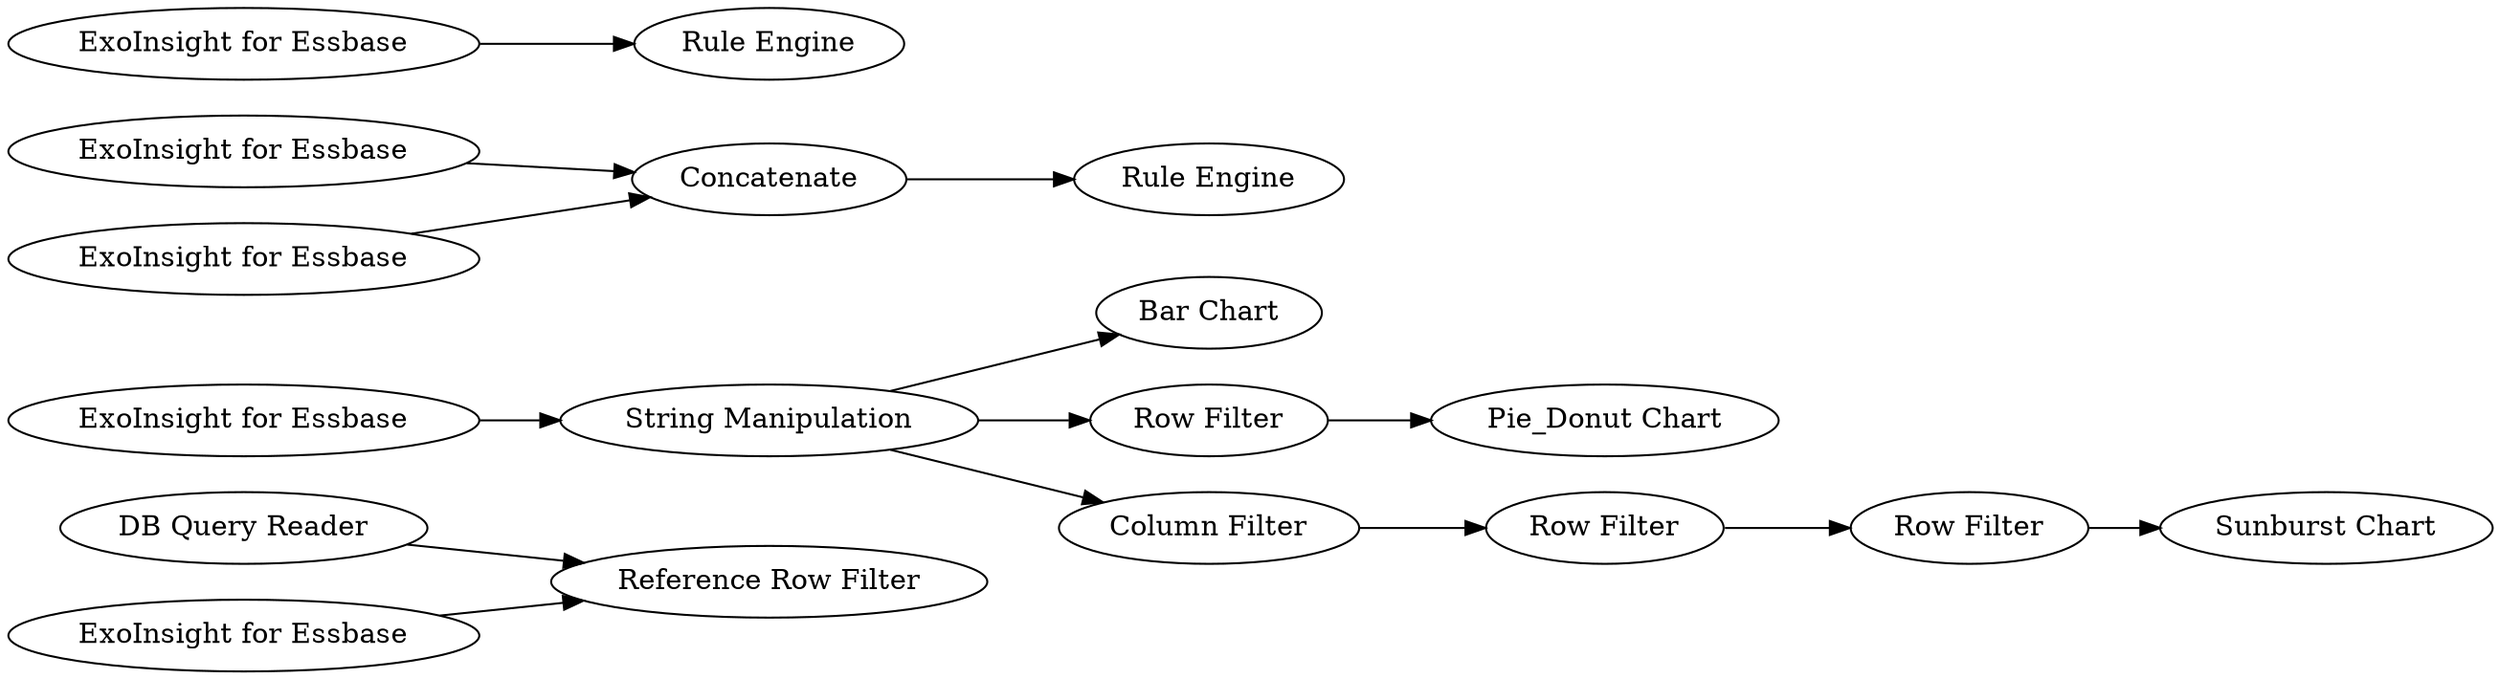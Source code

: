 digraph {
	"-249887179455456488_6" [label="Reference Row Filter"]
	"-249887179455456488_18" [label="Row Filter"]
	"-249887179455456488_17" [label="Bar Chart"]
	"-249887179455456488_19" [label="Row Filter"]
	"-249887179455456488_11" [label="Rule Engine"]
	"-249887179455456488_4" [label="DB Query Reader"]
	"-249887179455456488_10" [label=Concatenate]
	"-249887179455456488_9" [label="ExoInsight for Essbase"]
	"-249887179455456488_7" [label="Rule Engine"]
	"-249887179455456488_8" [label="ExoInsight for Essbase"]
	"-249887179455456488_12" [label="ExoInsight for Essbase"]
	"-249887179455456488_13" [label="Row Filter"]
	"-249887179455456488_15" [label="ExoInsight for Essbase"]
	"-249887179455456488_21" [label="Sunburst Chart"]
	"-249887179455456488_16" [label="Pie_Donut Chart"]
	"-249887179455456488_5" [label="ExoInsight for Essbase"]
	"-249887179455456488_14" [label="Column Filter"]
	"-249887179455456488_20" [label="String Manipulation"]
	"-249887179455456488_13" -> "-249887179455456488_16"
	"-249887179455456488_18" -> "-249887179455456488_21"
	"-249887179455456488_10" -> "-249887179455456488_11"
	"-249887179455456488_19" -> "-249887179455456488_18"
	"-249887179455456488_20" -> "-249887179455456488_17"
	"-249887179455456488_5" -> "-249887179455456488_6"
	"-249887179455456488_4" -> "-249887179455456488_6"
	"-249887179455456488_8" -> "-249887179455456488_10"
	"-249887179455456488_20" -> "-249887179455456488_14"
	"-249887179455456488_9" -> "-249887179455456488_10"
	"-249887179455456488_20" -> "-249887179455456488_13"
	"-249887179455456488_14" -> "-249887179455456488_19"
	"-249887179455456488_12" -> "-249887179455456488_7"
	"-249887179455456488_15" -> "-249887179455456488_20"
	rankdir=LR
}
